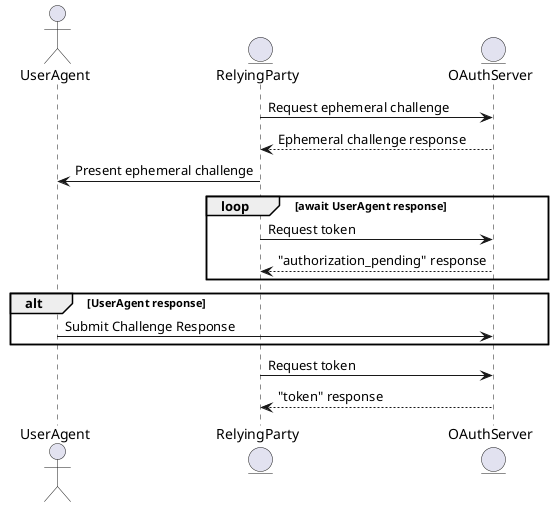 @startuml "challenge-flow"
actor UserAgent
entity RelyingParty
entity OAuthServer

RelyingParty -> OAuthServer: Request ephemeral challenge
OAuthServer --> RelyingParty : Ephemeral challenge response

RelyingParty -> UserAgent: Present ephemeral challenge

loop await UserAgent response
	RelyingParty -> OAuthServer: Request token
	OAuthServer --> RelyingParty: "authorization_pending" response
end
alt UserAgent response
    UserAgent -> OAuthServer : Submit Challenge Response
end

RelyingParty -> OAuthServer: Request token
OAuthServer --> RelyingParty: "token" response
@enduml